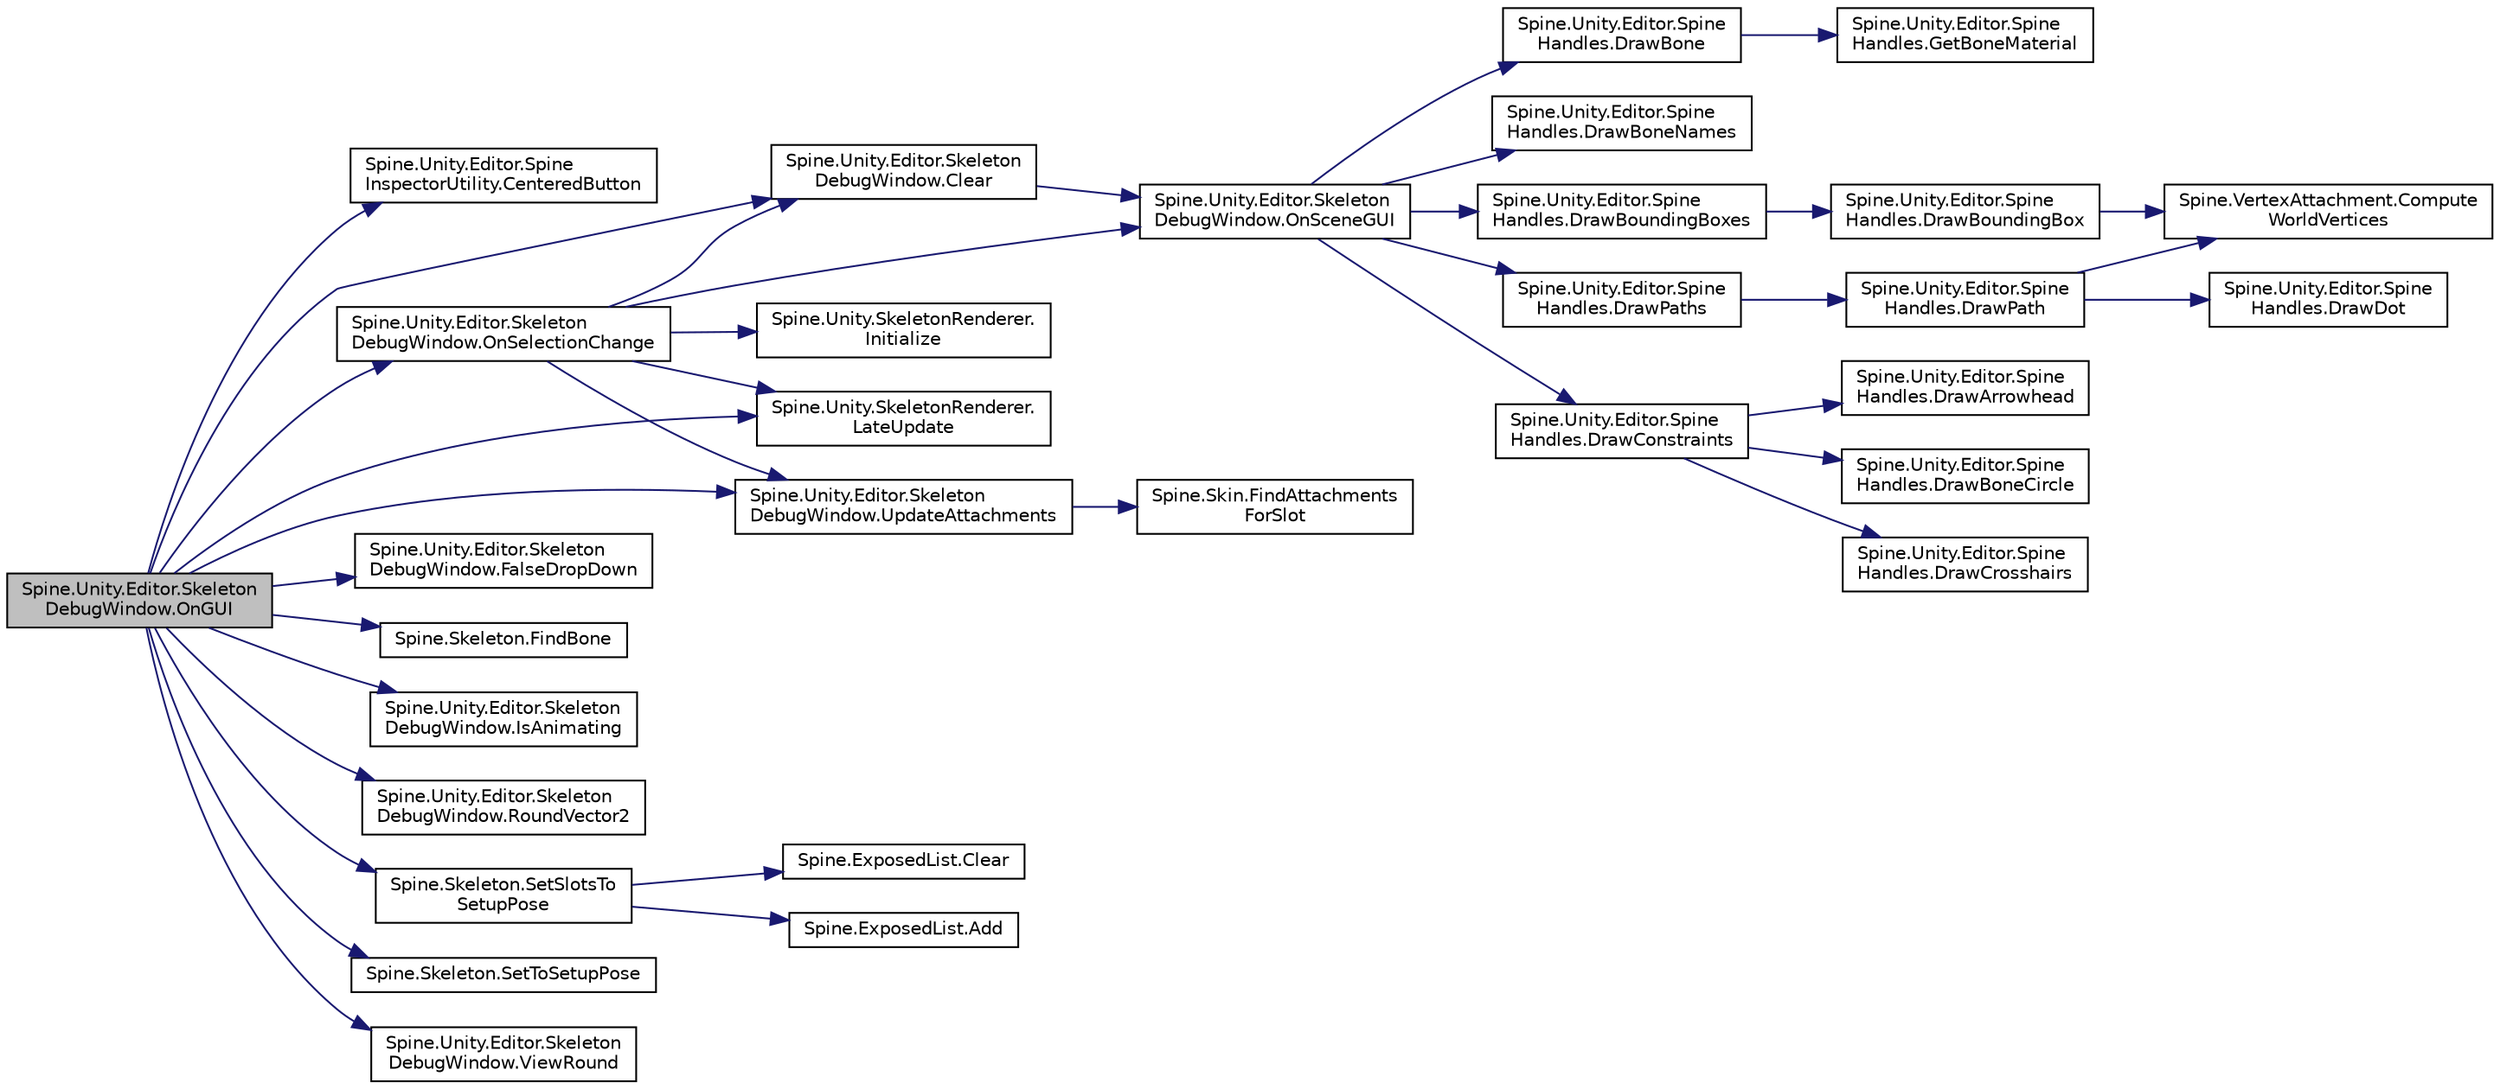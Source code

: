 digraph "Spine.Unity.Editor.SkeletonDebugWindow.OnGUI"
{
 // LATEX_PDF_SIZE
  edge [fontname="Helvetica",fontsize="10",labelfontname="Helvetica",labelfontsize="10"];
  node [fontname="Helvetica",fontsize="10",shape=record];
  rankdir="LR";
  Node1 [label="Spine.Unity.Editor.Skeleton\lDebugWindow.OnGUI",height=0.2,width=0.4,color="black", fillcolor="grey75", style="filled", fontcolor="black",tooltip=" "];
  Node1 -> Node2 [color="midnightblue",fontsize="10",style="solid"];
  Node2 [label="Spine.Unity.Editor.Spine\lInspectorUtility.CenteredButton",height=0.2,width=0.4,color="black", fillcolor="white", style="filled",URL="$class_spine_1_1_unity_1_1_editor_1_1_spine_inspector_utility.html#a33c6abe642483c61af30c1054c2b6fa7",tooltip=" "];
  Node1 -> Node3 [color="midnightblue",fontsize="10",style="solid"];
  Node3 [label="Spine.Unity.Editor.Skeleton\lDebugWindow.Clear",height=0.2,width=0.4,color="black", fillcolor="white", style="filled",URL="$class_spine_1_1_unity_1_1_editor_1_1_skeleton_debug_window.html#a9572f18fb8a9d686bdf6764a54dc35c4",tooltip=" "];
  Node3 -> Node4 [color="midnightblue",fontsize="10",style="solid"];
  Node4 [label="Spine.Unity.Editor.Skeleton\lDebugWindow.OnSceneGUI",height=0.2,width=0.4,color="black", fillcolor="white", style="filled",URL="$class_spine_1_1_unity_1_1_editor_1_1_skeleton_debug_window.html#aefbfe1e3342f532c8d8503fcb1e8a0b3",tooltip=" "];
  Node4 -> Node5 [color="midnightblue",fontsize="10",style="solid"];
  Node5 [label="Spine.Unity.Editor.Spine\lHandles.DrawBone",height=0.2,width=0.4,color="black", fillcolor="white", style="filled",URL="$class_spine_1_1_unity_1_1_editor_1_1_spine_handles.html#a85330bd3260f5cabee04c2b05597a6e2",tooltip=" "];
  Node5 -> Node6 [color="midnightblue",fontsize="10",style="solid"];
  Node6 [label="Spine.Unity.Editor.Spine\lHandles.GetBoneMaterial",height=0.2,width=0.4,color="black", fillcolor="white", style="filled",URL="$class_spine_1_1_unity_1_1_editor_1_1_spine_handles.html#a50e2e25cb4b30e9843a5ef3bf7df7b8b",tooltip=" "];
  Node4 -> Node7 [color="midnightblue",fontsize="10",style="solid"];
  Node7 [label="Spine.Unity.Editor.Spine\lHandles.DrawBoneNames",height=0.2,width=0.4,color="black", fillcolor="white", style="filled",URL="$class_spine_1_1_unity_1_1_editor_1_1_spine_handles.html#a93079bbcce45ee2adc4a5a573c20f1c1",tooltip=" "];
  Node4 -> Node8 [color="midnightblue",fontsize="10",style="solid"];
  Node8 [label="Spine.Unity.Editor.Spine\lHandles.DrawBoundingBoxes",height=0.2,width=0.4,color="black", fillcolor="white", style="filled",URL="$class_spine_1_1_unity_1_1_editor_1_1_spine_handles.html#abc17427b5780ea5a9c84c6291696ea0b",tooltip=" "];
  Node8 -> Node9 [color="midnightblue",fontsize="10",style="solid"];
  Node9 [label="Spine.Unity.Editor.Spine\lHandles.DrawBoundingBox",height=0.2,width=0.4,color="black", fillcolor="white", style="filled",URL="$class_spine_1_1_unity_1_1_editor_1_1_spine_handles.html#a716188942162e5b2e2111c0e7f1b83ca",tooltip=" "];
  Node9 -> Node10 [color="midnightblue",fontsize="10",style="solid"];
  Node10 [label="Spine.VertexAttachment.Compute\lWorldVertices",height=0.2,width=0.4,color="black", fillcolor="white", style="filled",URL="$class_spine_1_1_vertex_attachment.html#a3a09094aaa5c85778385a1b19397fced",tooltip=" "];
  Node4 -> Node11 [color="midnightblue",fontsize="10",style="solid"];
  Node11 [label="Spine.Unity.Editor.Spine\lHandles.DrawConstraints",height=0.2,width=0.4,color="black", fillcolor="white", style="filled",URL="$class_spine_1_1_unity_1_1_editor_1_1_spine_handles.html#a4d7c0c768b4e3fbf38c52cc8cd19ffa8",tooltip=" "];
  Node11 -> Node12 [color="midnightblue",fontsize="10",style="solid"];
  Node12 [label="Spine.Unity.Editor.Spine\lHandles.DrawArrowhead",height=0.2,width=0.4,color="black", fillcolor="white", style="filled",URL="$class_spine_1_1_unity_1_1_editor_1_1_spine_handles.html#a08b3a7278529fe65b27c48bd5ceb98c9",tooltip=" "];
  Node11 -> Node13 [color="midnightblue",fontsize="10",style="solid"];
  Node13 [label="Spine.Unity.Editor.Spine\lHandles.DrawBoneCircle",height=0.2,width=0.4,color="black", fillcolor="white", style="filled",URL="$class_spine_1_1_unity_1_1_editor_1_1_spine_handles.html#ada822375e68824040853f8b9685e3d55",tooltip=" "];
  Node11 -> Node14 [color="midnightblue",fontsize="10",style="solid"];
  Node14 [label="Spine.Unity.Editor.Spine\lHandles.DrawCrosshairs",height=0.2,width=0.4,color="black", fillcolor="white", style="filled",URL="$class_spine_1_1_unity_1_1_editor_1_1_spine_handles.html#ab54839679338145a0b3bc8a1ceb0d7ef",tooltip=" "];
  Node4 -> Node15 [color="midnightblue",fontsize="10",style="solid"];
  Node15 [label="Spine.Unity.Editor.Spine\lHandles.DrawPaths",height=0.2,width=0.4,color="black", fillcolor="white", style="filled",URL="$class_spine_1_1_unity_1_1_editor_1_1_spine_handles.html#a49ac661a58606884154374fa90b3253a",tooltip=" "];
  Node15 -> Node16 [color="midnightblue",fontsize="10",style="solid"];
  Node16 [label="Spine.Unity.Editor.Spine\lHandles.DrawPath",height=0.2,width=0.4,color="black", fillcolor="white", style="filled",URL="$class_spine_1_1_unity_1_1_editor_1_1_spine_handles.html#ab854c39873b6f0e99a6bac01751471df",tooltip=" "];
  Node16 -> Node10 [color="midnightblue",fontsize="10",style="solid"];
  Node16 -> Node17 [color="midnightblue",fontsize="10",style="solid"];
  Node17 [label="Spine.Unity.Editor.Spine\lHandles.DrawDot",height=0.2,width=0.4,color="black", fillcolor="white", style="filled",URL="$class_spine_1_1_unity_1_1_editor_1_1_spine_handles.html#afa4e0cc677ccce86dc695dead8a55c41",tooltip=" "];
  Node1 -> Node18 [color="midnightblue",fontsize="10",style="solid"];
  Node18 [label="Spine.Unity.Editor.Skeleton\lDebugWindow.FalseDropDown",height=0.2,width=0.4,color="black", fillcolor="white", style="filled",URL="$class_spine_1_1_unity_1_1_editor_1_1_skeleton_debug_window.html#a14d3fbdc9d79e1ba78714d49ff5d13c2",tooltip=" "];
  Node1 -> Node19 [color="midnightblue",fontsize="10",style="solid"];
  Node19 [label="Spine.Skeleton.FindBone",height=0.2,width=0.4,color="black", fillcolor="white", style="filled",URL="$class_spine_1_1_skeleton.html#ac17fa59f8524f84672419a2e9c676666",tooltip="May be null."];
  Node1 -> Node20 [color="midnightblue",fontsize="10",style="solid"];
  Node20 [label="Spine.Unity.Editor.Skeleton\lDebugWindow.IsAnimating",height=0.2,width=0.4,color="black", fillcolor="white", style="filled",URL="$class_spine_1_1_unity_1_1_editor_1_1_skeleton_debug_window.html#a28ea6b6347c6b836b5b28fb7f2fd9212",tooltip=" "];
  Node1 -> Node21 [color="midnightblue",fontsize="10",style="solid"];
  Node21 [label="Spine.Unity.SkeletonRenderer.\lLateUpdate",height=0.2,width=0.4,color="black", fillcolor="white", style="filled",URL="$class_spine_1_1_unity_1_1_skeleton_renderer.html#a5ec8980c57b9b42ba4f518767d7badba",tooltip="Generates a new UnityEngine.Mesh from the internal Skeleton."];
  Node1 -> Node22 [color="midnightblue",fontsize="10",style="solid"];
  Node22 [label="Spine.Unity.Editor.Skeleton\lDebugWindow.OnSelectionChange",height=0.2,width=0.4,color="black", fillcolor="white", style="filled",URL="$class_spine_1_1_unity_1_1_editor_1_1_skeleton_debug_window.html#abf8628628ade435fe1b76c9d3b4fcf83",tooltip=" "];
  Node22 -> Node3 [color="midnightblue",fontsize="10",style="solid"];
  Node22 -> Node23 [color="midnightblue",fontsize="10",style="solid"];
  Node23 [label="Spine.Unity.SkeletonRenderer.\lInitialize",height=0.2,width=0.4,color="black", fillcolor="white", style="filled",URL="$class_spine_1_1_unity_1_1_skeleton_renderer.html#a51f0f25d67884c18239202881a188797",tooltip="Initialize this component. Attempts to load the SkeletonData and creates the internal Skeleton object..."];
  Node22 -> Node21 [color="midnightblue",fontsize="10",style="solid"];
  Node22 -> Node4 [color="midnightblue",fontsize="10",style="solid"];
  Node22 -> Node24 [color="midnightblue",fontsize="10",style="solid"];
  Node24 [label="Spine.Unity.Editor.Skeleton\lDebugWindow.UpdateAttachments",height=0.2,width=0.4,color="black", fillcolor="white", style="filled",URL="$class_spine_1_1_unity_1_1_editor_1_1_skeleton_debug_window.html#a6024174a14d8ba1d57a9d43e33c1c3ec",tooltip=" "];
  Node24 -> Node25 [color="midnightblue",fontsize="10",style="solid"];
  Node25 [label="Spine.Skin.FindAttachments\lForSlot",height=0.2,width=0.4,color="black", fillcolor="white", style="filled",URL="$class_spine_1_1_skin.html#ab15208068c802378d1949941c4f944e5",tooltip="Finds the attachments for a given slot. The results are added to the passed List(Attachment)."];
  Node1 -> Node26 [color="midnightblue",fontsize="10",style="solid"];
  Node26 [label="Spine.Unity.Editor.Skeleton\lDebugWindow.RoundVector2",height=0.2,width=0.4,color="black", fillcolor="white", style="filled",URL="$class_spine_1_1_unity_1_1_editor_1_1_skeleton_debug_window.html#a4eff19ffaab8d2c1df5107f42fcac50a",tooltip=" "];
  Node1 -> Node27 [color="midnightblue",fontsize="10",style="solid"];
  Node27 [label="Spine.Skeleton.SetSlotsTo\lSetupPose",height=0.2,width=0.4,color="black", fillcolor="white", style="filled",URL="$class_spine_1_1_skeleton.html#a8018f6075e7578e9bccf1cd81c92f904",tooltip=" "];
  Node27 -> Node28 [color="midnightblue",fontsize="10",style="solid"];
  Node28 [label="Spine.ExposedList.Add",height=0.2,width=0.4,color="black", fillcolor="white", style="filled",URL="$class_spine_1_1_exposed_list.html#af1b402437b46a187ebc58bc9f200689b",tooltip=" "];
  Node27 -> Node29 [color="midnightblue",fontsize="10",style="solid"];
  Node29 [label="Spine.ExposedList.Clear",height=0.2,width=0.4,color="black", fillcolor="white", style="filled",URL="$class_spine_1_1_exposed_list.html#ab2453ae483ae98e5e68ea616320c8f5b",tooltip=" "];
  Node1 -> Node30 [color="midnightblue",fontsize="10",style="solid"];
  Node30 [label="Spine.Skeleton.SetToSetupPose",height=0.2,width=0.4,color="black", fillcolor="white", style="filled",URL="$class_spine_1_1_skeleton.html#a1633fed9631208f0f1da9a29c75eb90a",tooltip="Sets the bones, constraints, and slots to their setup pose values."];
  Node1 -> Node24 [color="midnightblue",fontsize="10",style="solid"];
  Node1 -> Node31 [color="midnightblue",fontsize="10",style="solid"];
  Node31 [label="Spine.Unity.Editor.Skeleton\lDebugWindow.ViewRound",height=0.2,width=0.4,color="black", fillcolor="white", style="filled",URL="$class_spine_1_1_unity_1_1_editor_1_1_skeleton_debug_window.html#af33fd1f104aa51b890c06df6d238c9c2",tooltip=" "];
}
